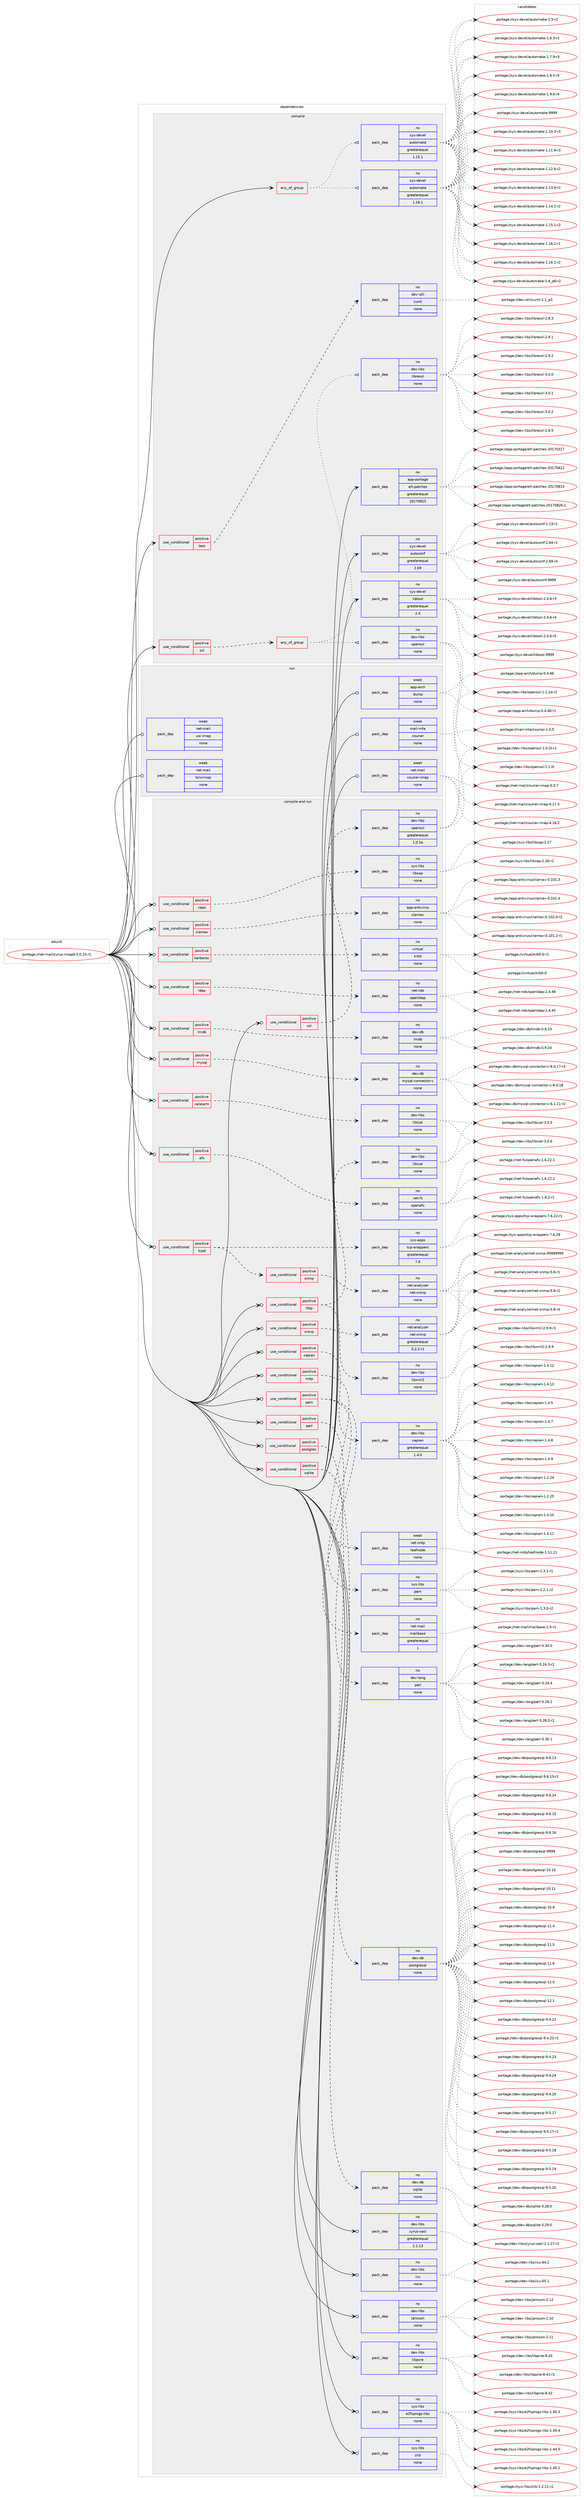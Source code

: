 digraph prolog {

# *************
# Graph options
# *************

newrank=true;
concentrate=true;
compound=true;
graph [rankdir=LR,fontname=Helvetica,fontsize=10,ranksep=1.5];#, ranksep=2.5, nodesep=0.2];
edge  [arrowhead=vee];
node  [fontname=Helvetica,fontsize=10];

# **********
# The ebuild
# **********

subgraph cluster_leftcol {
color=gray;
rank=same;
label=<<i>ebuild</i>>;
id [label="portage://net-mail/cyrus-imapd-3.0.10-r1", color=red, width=4, href="../net-mail/cyrus-imapd-3.0.10-r1.svg"];
}

# ****************
# The dependencies
# ****************

subgraph cluster_midcol {
color=gray;
label=<<i>dependencies</i>>;
subgraph cluster_compile {
fillcolor="#eeeeee";
style=filled;
label=<<i>compile</i>>;
subgraph any5885 {
dependency362312 [label=<<TABLE BORDER="0" CELLBORDER="1" CELLSPACING="0" CELLPADDING="4"><TR><TD CELLPADDING="10">any_of_group</TD></TR></TABLE>>, shape=none, color=red];subgraph pack265602 {
dependency362313 [label=<<TABLE BORDER="0" CELLBORDER="1" CELLSPACING="0" CELLPADDING="4" WIDTH="220"><TR><TD ROWSPAN="6" CELLPADDING="30">pack_dep</TD></TR><TR><TD WIDTH="110">no</TD></TR><TR><TD>sys-devel</TD></TR><TR><TD>automake</TD></TR><TR><TD>greaterequal</TD></TR><TR><TD>1.16.1</TD></TR></TABLE>>, shape=none, color=blue];
}
dependency362312:e -> dependency362313:w [weight=20,style="dotted",arrowhead="oinv"];
subgraph pack265603 {
dependency362314 [label=<<TABLE BORDER="0" CELLBORDER="1" CELLSPACING="0" CELLPADDING="4" WIDTH="220"><TR><TD ROWSPAN="6" CELLPADDING="30">pack_dep</TD></TR><TR><TD WIDTH="110">no</TD></TR><TR><TD>sys-devel</TD></TR><TR><TD>automake</TD></TR><TR><TD>greaterequal</TD></TR><TR><TD>1.15.1</TD></TR></TABLE>>, shape=none, color=blue];
}
dependency362312:e -> dependency362314:w [weight=20,style="dotted",arrowhead="oinv"];
}
id:e -> dependency362312:w [weight=20,style="solid",arrowhead="vee"];
subgraph cond90673 {
dependency362315 [label=<<TABLE BORDER="0" CELLBORDER="1" CELLSPACING="0" CELLPADDING="4"><TR><TD ROWSPAN="3" CELLPADDING="10">use_conditional</TD></TR><TR><TD>positive</TD></TR><TR><TD>ssl</TD></TR></TABLE>>, shape=none, color=red];
subgraph any5886 {
dependency362316 [label=<<TABLE BORDER="0" CELLBORDER="1" CELLSPACING="0" CELLPADDING="4"><TR><TD CELLPADDING="10">any_of_group</TD></TR></TABLE>>, shape=none, color=red];subgraph pack265604 {
dependency362317 [label=<<TABLE BORDER="0" CELLBORDER="1" CELLSPACING="0" CELLPADDING="4" WIDTH="220"><TR><TD ROWSPAN="6" CELLPADDING="30">pack_dep</TD></TR><TR><TD WIDTH="110">no</TD></TR><TR><TD>dev-libs</TD></TR><TR><TD>openssl</TD></TR><TR><TD>none</TD></TR><TR><TD></TD></TR></TABLE>>, shape=none, color=blue];
}
dependency362316:e -> dependency362317:w [weight=20,style="dotted",arrowhead="oinv"];
subgraph pack265605 {
dependency362318 [label=<<TABLE BORDER="0" CELLBORDER="1" CELLSPACING="0" CELLPADDING="4" WIDTH="220"><TR><TD ROWSPAN="6" CELLPADDING="30">pack_dep</TD></TR><TR><TD WIDTH="110">no</TD></TR><TR><TD>dev-libs</TD></TR><TR><TD>libressl</TD></TR><TR><TD>none</TD></TR><TR><TD></TD></TR></TABLE>>, shape=none, color=blue];
}
dependency362316:e -> dependency362318:w [weight=20,style="dotted",arrowhead="oinv"];
}
dependency362315:e -> dependency362316:w [weight=20,style="dashed",arrowhead="vee"];
}
id:e -> dependency362315:w [weight=20,style="solid",arrowhead="vee"];
subgraph cond90674 {
dependency362319 [label=<<TABLE BORDER="0" CELLBORDER="1" CELLSPACING="0" CELLPADDING="4"><TR><TD ROWSPAN="3" CELLPADDING="10">use_conditional</TD></TR><TR><TD>positive</TD></TR><TR><TD>test</TD></TR></TABLE>>, shape=none, color=red];
subgraph pack265606 {
dependency362320 [label=<<TABLE BORDER="0" CELLBORDER="1" CELLSPACING="0" CELLPADDING="4" WIDTH="220"><TR><TD ROWSPAN="6" CELLPADDING="30">pack_dep</TD></TR><TR><TD WIDTH="110">no</TD></TR><TR><TD>dev-util</TD></TR><TR><TD>cunit</TD></TR><TR><TD>none</TD></TR><TR><TD></TD></TR></TABLE>>, shape=none, color=blue];
}
dependency362319:e -> dependency362320:w [weight=20,style="dashed",arrowhead="vee"];
}
id:e -> dependency362319:w [weight=20,style="solid",arrowhead="vee"];
subgraph pack265607 {
dependency362321 [label=<<TABLE BORDER="0" CELLBORDER="1" CELLSPACING="0" CELLPADDING="4" WIDTH="220"><TR><TD ROWSPAN="6" CELLPADDING="30">pack_dep</TD></TR><TR><TD WIDTH="110">no</TD></TR><TR><TD>app-portage</TD></TR><TR><TD>elt-patches</TD></TR><TR><TD>greaterequal</TD></TR><TR><TD>20170815</TD></TR></TABLE>>, shape=none, color=blue];
}
id:e -> dependency362321:w [weight=20,style="solid",arrowhead="vee"];
subgraph pack265608 {
dependency362322 [label=<<TABLE BORDER="0" CELLBORDER="1" CELLSPACING="0" CELLPADDING="4" WIDTH="220"><TR><TD ROWSPAN="6" CELLPADDING="30">pack_dep</TD></TR><TR><TD WIDTH="110">no</TD></TR><TR><TD>sys-devel</TD></TR><TR><TD>autoconf</TD></TR><TR><TD>greaterequal</TD></TR><TR><TD>2.69</TD></TR></TABLE>>, shape=none, color=blue];
}
id:e -> dependency362322:w [weight=20,style="solid",arrowhead="vee"];
subgraph pack265609 {
dependency362323 [label=<<TABLE BORDER="0" CELLBORDER="1" CELLSPACING="0" CELLPADDING="4" WIDTH="220"><TR><TD ROWSPAN="6" CELLPADDING="30">pack_dep</TD></TR><TR><TD WIDTH="110">no</TD></TR><TR><TD>sys-devel</TD></TR><TR><TD>libtool</TD></TR><TR><TD>greaterequal</TD></TR><TR><TD>2.4</TD></TR></TABLE>>, shape=none, color=blue];
}
id:e -> dependency362323:w [weight=20,style="solid",arrowhead="vee"];
}
subgraph cluster_compileandrun {
fillcolor="#eeeeee";
style=filled;
label=<<i>compile and run</i>>;
subgraph cond90675 {
dependency362324 [label=<<TABLE BORDER="0" CELLBORDER="1" CELLSPACING="0" CELLPADDING="4"><TR><TD ROWSPAN="3" CELLPADDING="10">use_conditional</TD></TR><TR><TD>positive</TD></TR><TR><TD>afs</TD></TR></TABLE>>, shape=none, color=red];
subgraph pack265610 {
dependency362325 [label=<<TABLE BORDER="0" CELLBORDER="1" CELLSPACING="0" CELLPADDING="4" WIDTH="220"><TR><TD ROWSPAN="6" CELLPADDING="30">pack_dep</TD></TR><TR><TD WIDTH="110">no</TD></TR><TR><TD>net-fs</TD></TR><TR><TD>openafs</TD></TR><TR><TD>none</TD></TR><TR><TD></TD></TR></TABLE>>, shape=none, color=blue];
}
dependency362324:e -> dependency362325:w [weight=20,style="dashed",arrowhead="vee"];
}
id:e -> dependency362324:w [weight=20,style="solid",arrowhead="odotvee"];
subgraph cond90676 {
dependency362326 [label=<<TABLE BORDER="0" CELLBORDER="1" CELLSPACING="0" CELLPADDING="4"><TR><TD ROWSPAN="3" CELLPADDING="10">use_conditional</TD></TR><TR><TD>positive</TD></TR><TR><TD>calalarm</TD></TR></TABLE>>, shape=none, color=red];
subgraph pack265611 {
dependency362327 [label=<<TABLE BORDER="0" CELLBORDER="1" CELLSPACING="0" CELLPADDING="4" WIDTH="220"><TR><TD ROWSPAN="6" CELLPADDING="30">pack_dep</TD></TR><TR><TD WIDTH="110">no</TD></TR><TR><TD>dev-libs</TD></TR><TR><TD>libical</TD></TR><TR><TD>none</TD></TR><TR><TD></TD></TR></TABLE>>, shape=none, color=blue];
}
dependency362326:e -> dependency362327:w [weight=20,style="dashed",arrowhead="vee"];
}
id:e -> dependency362326:w [weight=20,style="solid",arrowhead="odotvee"];
subgraph cond90677 {
dependency362328 [label=<<TABLE BORDER="0" CELLBORDER="1" CELLSPACING="0" CELLPADDING="4"><TR><TD ROWSPAN="3" CELLPADDING="10">use_conditional</TD></TR><TR><TD>positive</TD></TR><TR><TD>caps</TD></TR></TABLE>>, shape=none, color=red];
subgraph pack265612 {
dependency362329 [label=<<TABLE BORDER="0" CELLBORDER="1" CELLSPACING="0" CELLPADDING="4" WIDTH="220"><TR><TD ROWSPAN="6" CELLPADDING="30">pack_dep</TD></TR><TR><TD WIDTH="110">no</TD></TR><TR><TD>sys-libs</TD></TR><TR><TD>libcap</TD></TR><TR><TD>none</TD></TR><TR><TD></TD></TR></TABLE>>, shape=none, color=blue];
}
dependency362328:e -> dependency362329:w [weight=20,style="dashed",arrowhead="vee"];
}
id:e -> dependency362328:w [weight=20,style="solid",arrowhead="odotvee"];
subgraph cond90678 {
dependency362330 [label=<<TABLE BORDER="0" CELLBORDER="1" CELLSPACING="0" CELLPADDING="4"><TR><TD ROWSPAN="3" CELLPADDING="10">use_conditional</TD></TR><TR><TD>positive</TD></TR><TR><TD>clamav</TD></TR></TABLE>>, shape=none, color=red];
subgraph pack265613 {
dependency362331 [label=<<TABLE BORDER="0" CELLBORDER="1" CELLSPACING="0" CELLPADDING="4" WIDTH="220"><TR><TD ROWSPAN="6" CELLPADDING="30">pack_dep</TD></TR><TR><TD WIDTH="110">no</TD></TR><TR><TD>app-antivirus</TD></TR><TR><TD>clamav</TD></TR><TR><TD>none</TD></TR><TR><TD></TD></TR></TABLE>>, shape=none, color=blue];
}
dependency362330:e -> dependency362331:w [weight=20,style="dashed",arrowhead="vee"];
}
id:e -> dependency362330:w [weight=20,style="solid",arrowhead="odotvee"];
subgraph cond90679 {
dependency362332 [label=<<TABLE BORDER="0" CELLBORDER="1" CELLSPACING="0" CELLPADDING="4"><TR><TD ROWSPAN="3" CELLPADDING="10">use_conditional</TD></TR><TR><TD>positive</TD></TR><TR><TD>http</TD></TR></TABLE>>, shape=none, color=red];
subgraph pack265614 {
dependency362333 [label=<<TABLE BORDER="0" CELLBORDER="1" CELLSPACING="0" CELLPADDING="4" WIDTH="220"><TR><TD ROWSPAN="6" CELLPADDING="30">pack_dep</TD></TR><TR><TD WIDTH="110">no</TD></TR><TR><TD>dev-libs</TD></TR><TR><TD>libxml2</TD></TR><TR><TD>none</TD></TR><TR><TD></TD></TR></TABLE>>, shape=none, color=blue];
}
dependency362332:e -> dependency362333:w [weight=20,style="dashed",arrowhead="vee"];
subgraph pack265615 {
dependency362334 [label=<<TABLE BORDER="0" CELLBORDER="1" CELLSPACING="0" CELLPADDING="4" WIDTH="220"><TR><TD ROWSPAN="6" CELLPADDING="30">pack_dep</TD></TR><TR><TD WIDTH="110">no</TD></TR><TR><TD>dev-libs</TD></TR><TR><TD>libical</TD></TR><TR><TD>none</TD></TR><TR><TD></TD></TR></TABLE>>, shape=none, color=blue];
}
dependency362332:e -> dependency362334:w [weight=20,style="dashed",arrowhead="vee"];
}
id:e -> dependency362332:w [weight=20,style="solid",arrowhead="odotvee"];
subgraph cond90680 {
dependency362335 [label=<<TABLE BORDER="0" CELLBORDER="1" CELLSPACING="0" CELLPADDING="4"><TR><TD ROWSPAN="3" CELLPADDING="10">use_conditional</TD></TR><TR><TD>positive</TD></TR><TR><TD>kerberos</TD></TR></TABLE>>, shape=none, color=red];
subgraph pack265616 {
dependency362336 [label=<<TABLE BORDER="0" CELLBORDER="1" CELLSPACING="0" CELLPADDING="4" WIDTH="220"><TR><TD ROWSPAN="6" CELLPADDING="30">pack_dep</TD></TR><TR><TD WIDTH="110">no</TD></TR><TR><TD>virtual</TD></TR><TR><TD>krb5</TD></TR><TR><TD>none</TD></TR><TR><TD></TD></TR></TABLE>>, shape=none, color=blue];
}
dependency362335:e -> dependency362336:w [weight=20,style="dashed",arrowhead="vee"];
}
id:e -> dependency362335:w [weight=20,style="solid",arrowhead="odotvee"];
subgraph cond90681 {
dependency362337 [label=<<TABLE BORDER="0" CELLBORDER="1" CELLSPACING="0" CELLPADDING="4"><TR><TD ROWSPAN="3" CELLPADDING="10">use_conditional</TD></TR><TR><TD>positive</TD></TR><TR><TD>ldap</TD></TR></TABLE>>, shape=none, color=red];
subgraph pack265617 {
dependency362338 [label=<<TABLE BORDER="0" CELLBORDER="1" CELLSPACING="0" CELLPADDING="4" WIDTH="220"><TR><TD ROWSPAN="6" CELLPADDING="30">pack_dep</TD></TR><TR><TD WIDTH="110">no</TD></TR><TR><TD>net-nds</TD></TR><TR><TD>openldap</TD></TR><TR><TD>none</TD></TR><TR><TD></TD></TR></TABLE>>, shape=none, color=blue];
}
dependency362337:e -> dependency362338:w [weight=20,style="dashed",arrowhead="vee"];
}
id:e -> dependency362337:w [weight=20,style="solid",arrowhead="odotvee"];
subgraph cond90682 {
dependency362339 [label=<<TABLE BORDER="0" CELLBORDER="1" CELLSPACING="0" CELLPADDING="4"><TR><TD ROWSPAN="3" CELLPADDING="10">use_conditional</TD></TR><TR><TD>positive</TD></TR><TR><TD>lmdb</TD></TR></TABLE>>, shape=none, color=red];
subgraph pack265618 {
dependency362340 [label=<<TABLE BORDER="0" CELLBORDER="1" CELLSPACING="0" CELLPADDING="4" WIDTH="220"><TR><TD ROWSPAN="6" CELLPADDING="30">pack_dep</TD></TR><TR><TD WIDTH="110">no</TD></TR><TR><TD>dev-db</TD></TR><TR><TD>lmdb</TD></TR><TR><TD>none</TD></TR><TR><TD></TD></TR></TABLE>>, shape=none, color=blue];
}
dependency362339:e -> dependency362340:w [weight=20,style="dashed",arrowhead="vee"];
}
id:e -> dependency362339:w [weight=20,style="solid",arrowhead="odotvee"];
subgraph cond90683 {
dependency362341 [label=<<TABLE BORDER="0" CELLBORDER="1" CELLSPACING="0" CELLPADDING="4"><TR><TD ROWSPAN="3" CELLPADDING="10">use_conditional</TD></TR><TR><TD>positive</TD></TR><TR><TD>mysql</TD></TR></TABLE>>, shape=none, color=red];
subgraph pack265619 {
dependency362342 [label=<<TABLE BORDER="0" CELLBORDER="1" CELLSPACING="0" CELLPADDING="4" WIDTH="220"><TR><TD ROWSPAN="6" CELLPADDING="30">pack_dep</TD></TR><TR><TD WIDTH="110">no</TD></TR><TR><TD>dev-db</TD></TR><TR><TD>mysql-connector-c</TD></TR><TR><TD>none</TD></TR><TR><TD></TD></TR></TABLE>>, shape=none, color=blue];
}
dependency362341:e -> dependency362342:w [weight=20,style="dashed",arrowhead="vee"];
}
id:e -> dependency362341:w [weight=20,style="solid",arrowhead="odotvee"];
subgraph cond90684 {
dependency362343 [label=<<TABLE BORDER="0" CELLBORDER="1" CELLSPACING="0" CELLPADDING="4"><TR><TD ROWSPAN="3" CELLPADDING="10">use_conditional</TD></TR><TR><TD>positive</TD></TR><TR><TD>nntp</TD></TR></TABLE>>, shape=none, color=red];
subgraph pack265620 {
dependency362344 [label=<<TABLE BORDER="0" CELLBORDER="1" CELLSPACING="0" CELLPADDING="4" WIDTH="220"><TR><TD ROWSPAN="6" CELLPADDING="30">pack_dep</TD></TR><TR><TD WIDTH="110">weak</TD></TR><TR><TD>net-nntp</TD></TR><TR><TD>leafnode</TD></TR><TR><TD>none</TD></TR><TR><TD></TD></TR></TABLE>>, shape=none, color=blue];
}
dependency362343:e -> dependency362344:w [weight=20,style="dashed",arrowhead="vee"];
}
id:e -> dependency362343:w [weight=20,style="solid",arrowhead="odotvee"];
subgraph cond90685 {
dependency362345 [label=<<TABLE BORDER="0" CELLBORDER="1" CELLSPACING="0" CELLPADDING="4"><TR><TD ROWSPAN="3" CELLPADDING="10">use_conditional</TD></TR><TR><TD>positive</TD></TR><TR><TD>pam</TD></TR></TABLE>>, shape=none, color=red];
subgraph pack265621 {
dependency362346 [label=<<TABLE BORDER="0" CELLBORDER="1" CELLSPACING="0" CELLPADDING="4" WIDTH="220"><TR><TD ROWSPAN="6" CELLPADDING="30">pack_dep</TD></TR><TR><TD WIDTH="110">no</TD></TR><TR><TD>sys-libs</TD></TR><TR><TD>pam</TD></TR><TR><TD>none</TD></TR><TR><TD></TD></TR></TABLE>>, shape=none, color=blue];
}
dependency362345:e -> dependency362346:w [weight=20,style="dashed",arrowhead="vee"];
subgraph pack265622 {
dependency362347 [label=<<TABLE BORDER="0" CELLBORDER="1" CELLSPACING="0" CELLPADDING="4" WIDTH="220"><TR><TD ROWSPAN="6" CELLPADDING="30">pack_dep</TD></TR><TR><TD WIDTH="110">no</TD></TR><TR><TD>net-mail</TD></TR><TR><TD>mailbase</TD></TR><TR><TD>greaterequal</TD></TR><TR><TD>1</TD></TR></TABLE>>, shape=none, color=blue];
}
dependency362345:e -> dependency362347:w [weight=20,style="dashed",arrowhead="vee"];
}
id:e -> dependency362345:w [weight=20,style="solid",arrowhead="odotvee"];
subgraph cond90686 {
dependency362348 [label=<<TABLE BORDER="0" CELLBORDER="1" CELLSPACING="0" CELLPADDING="4"><TR><TD ROWSPAN="3" CELLPADDING="10">use_conditional</TD></TR><TR><TD>positive</TD></TR><TR><TD>perl</TD></TR></TABLE>>, shape=none, color=red];
subgraph pack265623 {
dependency362349 [label=<<TABLE BORDER="0" CELLBORDER="1" CELLSPACING="0" CELLPADDING="4" WIDTH="220"><TR><TD ROWSPAN="6" CELLPADDING="30">pack_dep</TD></TR><TR><TD WIDTH="110">no</TD></TR><TR><TD>dev-lang</TD></TR><TR><TD>perl</TD></TR><TR><TD>none</TD></TR><TR><TD></TD></TR></TABLE>>, shape=none, color=blue];
}
dependency362348:e -> dependency362349:w [weight=20,style="dashed",arrowhead="vee"];
}
id:e -> dependency362348:w [weight=20,style="solid",arrowhead="odotvee"];
subgraph cond90687 {
dependency362350 [label=<<TABLE BORDER="0" CELLBORDER="1" CELLSPACING="0" CELLPADDING="4"><TR><TD ROWSPAN="3" CELLPADDING="10">use_conditional</TD></TR><TR><TD>positive</TD></TR><TR><TD>postgres</TD></TR></TABLE>>, shape=none, color=red];
subgraph pack265624 {
dependency362351 [label=<<TABLE BORDER="0" CELLBORDER="1" CELLSPACING="0" CELLPADDING="4" WIDTH="220"><TR><TD ROWSPAN="6" CELLPADDING="30">pack_dep</TD></TR><TR><TD WIDTH="110">no</TD></TR><TR><TD>dev-db</TD></TR><TR><TD>postgresql</TD></TR><TR><TD>none</TD></TR><TR><TD></TD></TR></TABLE>>, shape=none, color=blue];
}
dependency362350:e -> dependency362351:w [weight=20,style="dashed",arrowhead="vee"];
}
id:e -> dependency362350:w [weight=20,style="solid",arrowhead="odotvee"];
subgraph cond90688 {
dependency362352 [label=<<TABLE BORDER="0" CELLBORDER="1" CELLSPACING="0" CELLPADDING="4"><TR><TD ROWSPAN="3" CELLPADDING="10">use_conditional</TD></TR><TR><TD>positive</TD></TR><TR><TD>snmp</TD></TR></TABLE>>, shape=none, color=red];
subgraph pack265625 {
dependency362353 [label=<<TABLE BORDER="0" CELLBORDER="1" CELLSPACING="0" CELLPADDING="4" WIDTH="220"><TR><TD ROWSPAN="6" CELLPADDING="30">pack_dep</TD></TR><TR><TD WIDTH="110">no</TD></TR><TR><TD>net-analyzer</TD></TR><TR><TD>net-snmp</TD></TR><TR><TD>greaterequal</TD></TR><TR><TD>5.2.2-r1</TD></TR></TABLE>>, shape=none, color=blue];
}
dependency362352:e -> dependency362353:w [weight=20,style="dashed",arrowhead="vee"];
}
id:e -> dependency362352:w [weight=20,style="solid",arrowhead="odotvee"];
subgraph cond90689 {
dependency362354 [label=<<TABLE BORDER="0" CELLBORDER="1" CELLSPACING="0" CELLPADDING="4"><TR><TD ROWSPAN="3" CELLPADDING="10">use_conditional</TD></TR><TR><TD>positive</TD></TR><TR><TD>sqlite</TD></TR></TABLE>>, shape=none, color=red];
subgraph pack265626 {
dependency362355 [label=<<TABLE BORDER="0" CELLBORDER="1" CELLSPACING="0" CELLPADDING="4" WIDTH="220"><TR><TD ROWSPAN="6" CELLPADDING="30">pack_dep</TD></TR><TR><TD WIDTH="110">no</TD></TR><TR><TD>dev-db</TD></TR><TR><TD>sqlite</TD></TR><TR><TD>none</TD></TR><TR><TD></TD></TR></TABLE>>, shape=none, color=blue];
}
dependency362354:e -> dependency362355:w [weight=20,style="dashed",arrowhead="vee"];
}
id:e -> dependency362354:w [weight=20,style="solid",arrowhead="odotvee"];
subgraph cond90690 {
dependency362356 [label=<<TABLE BORDER="0" CELLBORDER="1" CELLSPACING="0" CELLPADDING="4"><TR><TD ROWSPAN="3" CELLPADDING="10">use_conditional</TD></TR><TR><TD>positive</TD></TR><TR><TD>ssl</TD></TR></TABLE>>, shape=none, color=red];
subgraph pack265627 {
dependency362357 [label=<<TABLE BORDER="0" CELLBORDER="1" CELLSPACING="0" CELLPADDING="4" WIDTH="220"><TR><TD ROWSPAN="6" CELLPADDING="30">pack_dep</TD></TR><TR><TD WIDTH="110">no</TD></TR><TR><TD>dev-libs</TD></TR><TR><TD>openssl</TD></TR><TR><TD>greaterequal</TD></TR><TR><TD>1.0.1e</TD></TR></TABLE>>, shape=none, color=blue];
}
dependency362356:e -> dependency362357:w [weight=20,style="dashed",arrowhead="vee"];
}
id:e -> dependency362356:w [weight=20,style="solid",arrowhead="odotvee"];
subgraph cond90691 {
dependency362358 [label=<<TABLE BORDER="0" CELLBORDER="1" CELLSPACING="0" CELLPADDING="4"><TR><TD ROWSPAN="3" CELLPADDING="10">use_conditional</TD></TR><TR><TD>positive</TD></TR><TR><TD>tcpd</TD></TR></TABLE>>, shape=none, color=red];
subgraph pack265628 {
dependency362359 [label=<<TABLE BORDER="0" CELLBORDER="1" CELLSPACING="0" CELLPADDING="4" WIDTH="220"><TR><TD ROWSPAN="6" CELLPADDING="30">pack_dep</TD></TR><TR><TD WIDTH="110">no</TD></TR><TR><TD>sys-apps</TD></TR><TR><TD>tcp-wrappers</TD></TR><TR><TD>greaterequal</TD></TR><TR><TD>7.6</TD></TR></TABLE>>, shape=none, color=blue];
}
dependency362358:e -> dependency362359:w [weight=20,style="dashed",arrowhead="vee"];
subgraph cond90692 {
dependency362360 [label=<<TABLE BORDER="0" CELLBORDER="1" CELLSPACING="0" CELLPADDING="4"><TR><TD ROWSPAN="3" CELLPADDING="10">use_conditional</TD></TR><TR><TD>positive</TD></TR><TR><TD>snmp</TD></TR></TABLE>>, shape=none, color=red];
subgraph pack265629 {
dependency362361 [label=<<TABLE BORDER="0" CELLBORDER="1" CELLSPACING="0" CELLPADDING="4" WIDTH="220"><TR><TD ROWSPAN="6" CELLPADDING="30">pack_dep</TD></TR><TR><TD WIDTH="110">no</TD></TR><TR><TD>net-analyzer</TD></TR><TR><TD>net-snmp</TD></TR><TR><TD>none</TD></TR><TR><TD></TD></TR></TABLE>>, shape=none, color=blue];
}
dependency362360:e -> dependency362361:w [weight=20,style="dashed",arrowhead="vee"];
}
dependency362358:e -> dependency362360:w [weight=20,style="dashed",arrowhead="vee"];
}
id:e -> dependency362358:w [weight=20,style="solid",arrowhead="odotvee"];
subgraph cond90693 {
dependency362362 [label=<<TABLE BORDER="0" CELLBORDER="1" CELLSPACING="0" CELLPADDING="4"><TR><TD ROWSPAN="3" CELLPADDING="10">use_conditional</TD></TR><TR><TD>positive</TD></TR><TR><TD>xapian</TD></TR></TABLE>>, shape=none, color=red];
subgraph pack265630 {
dependency362363 [label=<<TABLE BORDER="0" CELLBORDER="1" CELLSPACING="0" CELLPADDING="4" WIDTH="220"><TR><TD ROWSPAN="6" CELLPADDING="30">pack_dep</TD></TR><TR><TD WIDTH="110">no</TD></TR><TR><TD>dev-libs</TD></TR><TR><TD>xapian</TD></TR><TR><TD>greaterequal</TD></TR><TR><TD>1.4.0</TD></TR></TABLE>>, shape=none, color=blue];
}
dependency362362:e -> dependency362363:w [weight=20,style="dashed",arrowhead="vee"];
}
id:e -> dependency362362:w [weight=20,style="solid",arrowhead="odotvee"];
subgraph pack265631 {
dependency362364 [label=<<TABLE BORDER="0" CELLBORDER="1" CELLSPACING="0" CELLPADDING="4" WIDTH="220"><TR><TD ROWSPAN="6" CELLPADDING="30">pack_dep</TD></TR><TR><TD WIDTH="110">no</TD></TR><TR><TD>dev-libs</TD></TR><TR><TD>cyrus-sasl</TD></TR><TR><TD>greaterequal</TD></TR><TR><TD>2.1.13</TD></TR></TABLE>>, shape=none, color=blue];
}
id:e -> dependency362364:w [weight=20,style="solid",arrowhead="odotvee"];
subgraph pack265632 {
dependency362365 [label=<<TABLE BORDER="0" CELLBORDER="1" CELLSPACING="0" CELLPADDING="4" WIDTH="220"><TR><TD ROWSPAN="6" CELLPADDING="30">pack_dep</TD></TR><TR><TD WIDTH="110">no</TD></TR><TR><TD>dev-libs</TD></TR><TR><TD>icu</TD></TR><TR><TD>none</TD></TR><TR><TD></TD></TR></TABLE>>, shape=none, color=blue];
}
id:e -> dependency362365:w [weight=20,style="solid",arrowhead="odotvee"];
subgraph pack265633 {
dependency362366 [label=<<TABLE BORDER="0" CELLBORDER="1" CELLSPACING="0" CELLPADDING="4" WIDTH="220"><TR><TD ROWSPAN="6" CELLPADDING="30">pack_dep</TD></TR><TR><TD WIDTH="110">no</TD></TR><TR><TD>dev-libs</TD></TR><TR><TD>jansson</TD></TR><TR><TD>none</TD></TR><TR><TD></TD></TR></TABLE>>, shape=none, color=blue];
}
id:e -> dependency362366:w [weight=20,style="solid",arrowhead="odotvee"];
subgraph pack265634 {
dependency362367 [label=<<TABLE BORDER="0" CELLBORDER="1" CELLSPACING="0" CELLPADDING="4" WIDTH="220"><TR><TD ROWSPAN="6" CELLPADDING="30">pack_dep</TD></TR><TR><TD WIDTH="110">no</TD></TR><TR><TD>dev-libs</TD></TR><TR><TD>libpcre</TD></TR><TR><TD>none</TD></TR><TR><TD></TD></TR></TABLE>>, shape=none, color=blue];
}
id:e -> dependency362367:w [weight=20,style="solid",arrowhead="odotvee"];
subgraph pack265635 {
dependency362368 [label=<<TABLE BORDER="0" CELLBORDER="1" CELLSPACING="0" CELLPADDING="4" WIDTH="220"><TR><TD ROWSPAN="6" CELLPADDING="30">pack_dep</TD></TR><TR><TD WIDTH="110">no</TD></TR><TR><TD>sys-libs</TD></TR><TR><TD>e2fsprogs-libs</TD></TR><TR><TD>none</TD></TR><TR><TD></TD></TR></TABLE>>, shape=none, color=blue];
}
id:e -> dependency362368:w [weight=20,style="solid",arrowhead="odotvee"];
subgraph pack265636 {
dependency362369 [label=<<TABLE BORDER="0" CELLBORDER="1" CELLSPACING="0" CELLPADDING="4" WIDTH="220"><TR><TD ROWSPAN="6" CELLPADDING="30">pack_dep</TD></TR><TR><TD WIDTH="110">no</TD></TR><TR><TD>sys-libs</TD></TR><TR><TD>zlib</TD></TR><TR><TD>none</TD></TR><TR><TD></TD></TR></TABLE>>, shape=none, color=blue];
}
id:e -> dependency362369:w [weight=20,style="solid",arrowhead="odotvee"];
}
subgraph cluster_run {
fillcolor="#eeeeee";
style=filled;
label=<<i>run</i>>;
subgraph pack265637 {
dependency362370 [label=<<TABLE BORDER="0" CELLBORDER="1" CELLSPACING="0" CELLPADDING="4" WIDTH="220"><TR><TD ROWSPAN="6" CELLPADDING="30">pack_dep</TD></TR><TR><TD WIDTH="110">weak</TD></TR><TR><TD>app-arch</TD></TR><TR><TD>dump</TD></TR><TR><TD>none</TD></TR><TR><TD></TD></TR></TABLE>>, shape=none, color=blue];
}
id:e -> dependency362370:w [weight=20,style="solid",arrowhead="odot"];
subgraph pack265638 {
dependency362371 [label=<<TABLE BORDER="0" CELLBORDER="1" CELLSPACING="0" CELLPADDING="4" WIDTH="220"><TR><TD ROWSPAN="6" CELLPADDING="30">pack_dep</TD></TR><TR><TD WIDTH="110">weak</TD></TR><TR><TD>mail-mta</TD></TR><TR><TD>courier</TD></TR><TR><TD>none</TD></TR><TR><TD></TD></TR></TABLE>>, shape=none, color=blue];
}
id:e -> dependency362371:w [weight=20,style="solid",arrowhead="odot"];
subgraph pack265639 {
dependency362372 [label=<<TABLE BORDER="0" CELLBORDER="1" CELLSPACING="0" CELLPADDING="4" WIDTH="220"><TR><TD ROWSPAN="6" CELLPADDING="30">pack_dep</TD></TR><TR><TD WIDTH="110">weak</TD></TR><TR><TD>net-mail</TD></TR><TR><TD>bincimap</TD></TR><TR><TD>none</TD></TR><TR><TD></TD></TR></TABLE>>, shape=none, color=blue];
}
id:e -> dependency362372:w [weight=20,style="solid",arrowhead="odot"];
subgraph pack265640 {
dependency362373 [label=<<TABLE BORDER="0" CELLBORDER="1" CELLSPACING="0" CELLPADDING="4" WIDTH="220"><TR><TD ROWSPAN="6" CELLPADDING="30">pack_dep</TD></TR><TR><TD WIDTH="110">weak</TD></TR><TR><TD>net-mail</TD></TR><TR><TD>courier-imap</TD></TR><TR><TD>none</TD></TR><TR><TD></TD></TR></TABLE>>, shape=none, color=blue];
}
id:e -> dependency362373:w [weight=20,style="solid",arrowhead="odot"];
subgraph pack265641 {
dependency362374 [label=<<TABLE BORDER="0" CELLBORDER="1" CELLSPACING="0" CELLPADDING="4" WIDTH="220"><TR><TD ROWSPAN="6" CELLPADDING="30">pack_dep</TD></TR><TR><TD WIDTH="110">weak</TD></TR><TR><TD>net-mail</TD></TR><TR><TD>uw-imap</TD></TR><TR><TD>none</TD></TR><TR><TD></TD></TR></TABLE>>, shape=none, color=blue];
}
id:e -> dependency362374:w [weight=20,style="solid",arrowhead="odot"];
}
}

# **************
# The candidates
# **************

subgraph cluster_choices {
rank=same;
color=gray;
label=<<i>candidates</i>>;

subgraph choice265602 {
color=black;
nodesep=1;
choiceportage11512111545100101118101108479711711611110997107101454946494846514511451 [label="portage://sys-devel/automake-1.10.3-r3", color=red, width=4,href="../sys-devel/automake-1.10.3-r3.svg"];
choiceportage11512111545100101118101108479711711611110997107101454946494946544511451 [label="portage://sys-devel/automake-1.11.6-r3", color=red, width=4,href="../sys-devel/automake-1.11.6-r3.svg"];
choiceportage11512111545100101118101108479711711611110997107101454946495046544511450 [label="portage://sys-devel/automake-1.12.6-r2", color=red, width=4,href="../sys-devel/automake-1.12.6-r2.svg"];
choiceportage11512111545100101118101108479711711611110997107101454946495146524511450 [label="portage://sys-devel/automake-1.13.4-r2", color=red, width=4,href="../sys-devel/automake-1.13.4-r2.svg"];
choiceportage11512111545100101118101108479711711611110997107101454946495246494511450 [label="portage://sys-devel/automake-1.14.1-r2", color=red, width=4,href="../sys-devel/automake-1.14.1-r2.svg"];
choiceportage11512111545100101118101108479711711611110997107101454946495346494511450 [label="portage://sys-devel/automake-1.15.1-r2", color=red, width=4,href="../sys-devel/automake-1.15.1-r2.svg"];
choiceportage11512111545100101118101108479711711611110997107101454946495446494511449 [label="portage://sys-devel/automake-1.16.1-r1", color=red, width=4,href="../sys-devel/automake-1.16.1-r1.svg"];
choiceportage11512111545100101118101108479711711611110997107101454946495446494511450 [label="portage://sys-devel/automake-1.16.1-r2", color=red, width=4,href="../sys-devel/automake-1.16.1-r2.svg"];
choiceportage115121115451001011181011084797117116111109971071014549465295112544511450 [label="portage://sys-devel/automake-1.4_p6-r2", color=red, width=4,href="../sys-devel/automake-1.4_p6-r2.svg"];
choiceportage11512111545100101118101108479711711611110997107101454946534511450 [label="portage://sys-devel/automake-1.5-r2", color=red, width=4,href="../sys-devel/automake-1.5-r2.svg"];
choiceportage115121115451001011181011084797117116111109971071014549465446514511450 [label="portage://sys-devel/automake-1.6.3-r2", color=red, width=4,href="../sys-devel/automake-1.6.3-r2.svg"];
choiceportage115121115451001011181011084797117116111109971071014549465546574511451 [label="portage://sys-devel/automake-1.7.9-r3", color=red, width=4,href="../sys-devel/automake-1.7.9-r3.svg"];
choiceportage115121115451001011181011084797117116111109971071014549465646534511453 [label="portage://sys-devel/automake-1.8.5-r5", color=red, width=4,href="../sys-devel/automake-1.8.5-r5.svg"];
choiceportage115121115451001011181011084797117116111109971071014549465746544511453 [label="portage://sys-devel/automake-1.9.6-r5", color=red, width=4,href="../sys-devel/automake-1.9.6-r5.svg"];
choiceportage115121115451001011181011084797117116111109971071014557575757 [label="portage://sys-devel/automake-9999", color=red, width=4,href="../sys-devel/automake-9999.svg"];
dependency362313:e -> choiceportage11512111545100101118101108479711711611110997107101454946494846514511451:w [style=dotted,weight="100"];
dependency362313:e -> choiceportage11512111545100101118101108479711711611110997107101454946494946544511451:w [style=dotted,weight="100"];
dependency362313:e -> choiceportage11512111545100101118101108479711711611110997107101454946495046544511450:w [style=dotted,weight="100"];
dependency362313:e -> choiceportage11512111545100101118101108479711711611110997107101454946495146524511450:w [style=dotted,weight="100"];
dependency362313:e -> choiceportage11512111545100101118101108479711711611110997107101454946495246494511450:w [style=dotted,weight="100"];
dependency362313:e -> choiceportage11512111545100101118101108479711711611110997107101454946495346494511450:w [style=dotted,weight="100"];
dependency362313:e -> choiceportage11512111545100101118101108479711711611110997107101454946495446494511449:w [style=dotted,weight="100"];
dependency362313:e -> choiceportage11512111545100101118101108479711711611110997107101454946495446494511450:w [style=dotted,weight="100"];
dependency362313:e -> choiceportage115121115451001011181011084797117116111109971071014549465295112544511450:w [style=dotted,weight="100"];
dependency362313:e -> choiceportage11512111545100101118101108479711711611110997107101454946534511450:w [style=dotted,weight="100"];
dependency362313:e -> choiceportage115121115451001011181011084797117116111109971071014549465446514511450:w [style=dotted,weight="100"];
dependency362313:e -> choiceportage115121115451001011181011084797117116111109971071014549465546574511451:w [style=dotted,weight="100"];
dependency362313:e -> choiceportage115121115451001011181011084797117116111109971071014549465646534511453:w [style=dotted,weight="100"];
dependency362313:e -> choiceportage115121115451001011181011084797117116111109971071014549465746544511453:w [style=dotted,weight="100"];
dependency362313:e -> choiceportage115121115451001011181011084797117116111109971071014557575757:w [style=dotted,weight="100"];
}
subgraph choice265603 {
color=black;
nodesep=1;
choiceportage11512111545100101118101108479711711611110997107101454946494846514511451 [label="portage://sys-devel/automake-1.10.3-r3", color=red, width=4,href="../sys-devel/automake-1.10.3-r3.svg"];
choiceportage11512111545100101118101108479711711611110997107101454946494946544511451 [label="portage://sys-devel/automake-1.11.6-r3", color=red, width=4,href="../sys-devel/automake-1.11.6-r3.svg"];
choiceportage11512111545100101118101108479711711611110997107101454946495046544511450 [label="portage://sys-devel/automake-1.12.6-r2", color=red, width=4,href="../sys-devel/automake-1.12.6-r2.svg"];
choiceportage11512111545100101118101108479711711611110997107101454946495146524511450 [label="portage://sys-devel/automake-1.13.4-r2", color=red, width=4,href="../sys-devel/automake-1.13.4-r2.svg"];
choiceportage11512111545100101118101108479711711611110997107101454946495246494511450 [label="portage://sys-devel/automake-1.14.1-r2", color=red, width=4,href="../sys-devel/automake-1.14.1-r2.svg"];
choiceportage11512111545100101118101108479711711611110997107101454946495346494511450 [label="portage://sys-devel/automake-1.15.1-r2", color=red, width=4,href="../sys-devel/automake-1.15.1-r2.svg"];
choiceportage11512111545100101118101108479711711611110997107101454946495446494511449 [label="portage://sys-devel/automake-1.16.1-r1", color=red, width=4,href="../sys-devel/automake-1.16.1-r1.svg"];
choiceportage11512111545100101118101108479711711611110997107101454946495446494511450 [label="portage://sys-devel/automake-1.16.1-r2", color=red, width=4,href="../sys-devel/automake-1.16.1-r2.svg"];
choiceportage115121115451001011181011084797117116111109971071014549465295112544511450 [label="portage://sys-devel/automake-1.4_p6-r2", color=red, width=4,href="../sys-devel/automake-1.4_p6-r2.svg"];
choiceportage11512111545100101118101108479711711611110997107101454946534511450 [label="portage://sys-devel/automake-1.5-r2", color=red, width=4,href="../sys-devel/automake-1.5-r2.svg"];
choiceportage115121115451001011181011084797117116111109971071014549465446514511450 [label="portage://sys-devel/automake-1.6.3-r2", color=red, width=4,href="../sys-devel/automake-1.6.3-r2.svg"];
choiceportage115121115451001011181011084797117116111109971071014549465546574511451 [label="portage://sys-devel/automake-1.7.9-r3", color=red, width=4,href="../sys-devel/automake-1.7.9-r3.svg"];
choiceportage115121115451001011181011084797117116111109971071014549465646534511453 [label="portage://sys-devel/automake-1.8.5-r5", color=red, width=4,href="../sys-devel/automake-1.8.5-r5.svg"];
choiceportage115121115451001011181011084797117116111109971071014549465746544511453 [label="portage://sys-devel/automake-1.9.6-r5", color=red, width=4,href="../sys-devel/automake-1.9.6-r5.svg"];
choiceportage115121115451001011181011084797117116111109971071014557575757 [label="portage://sys-devel/automake-9999", color=red, width=4,href="../sys-devel/automake-9999.svg"];
dependency362314:e -> choiceportage11512111545100101118101108479711711611110997107101454946494846514511451:w [style=dotted,weight="100"];
dependency362314:e -> choiceportage11512111545100101118101108479711711611110997107101454946494946544511451:w [style=dotted,weight="100"];
dependency362314:e -> choiceportage11512111545100101118101108479711711611110997107101454946495046544511450:w [style=dotted,weight="100"];
dependency362314:e -> choiceportage11512111545100101118101108479711711611110997107101454946495146524511450:w [style=dotted,weight="100"];
dependency362314:e -> choiceportage11512111545100101118101108479711711611110997107101454946495246494511450:w [style=dotted,weight="100"];
dependency362314:e -> choiceportage11512111545100101118101108479711711611110997107101454946495346494511450:w [style=dotted,weight="100"];
dependency362314:e -> choiceportage11512111545100101118101108479711711611110997107101454946495446494511449:w [style=dotted,weight="100"];
dependency362314:e -> choiceportage11512111545100101118101108479711711611110997107101454946495446494511450:w [style=dotted,weight="100"];
dependency362314:e -> choiceportage115121115451001011181011084797117116111109971071014549465295112544511450:w [style=dotted,weight="100"];
dependency362314:e -> choiceportage11512111545100101118101108479711711611110997107101454946534511450:w [style=dotted,weight="100"];
dependency362314:e -> choiceportage115121115451001011181011084797117116111109971071014549465446514511450:w [style=dotted,weight="100"];
dependency362314:e -> choiceportage115121115451001011181011084797117116111109971071014549465546574511451:w [style=dotted,weight="100"];
dependency362314:e -> choiceportage115121115451001011181011084797117116111109971071014549465646534511453:w [style=dotted,weight="100"];
dependency362314:e -> choiceportage115121115451001011181011084797117116111109971071014549465746544511453:w [style=dotted,weight="100"];
dependency362314:e -> choiceportage115121115451001011181011084797117116111109971071014557575757:w [style=dotted,weight="100"];
}
subgraph choice265604 {
color=black;
nodesep=1;
choiceportage1001011184510810598115471111121011101151151084549464846501164511449 [label="portage://dev-libs/openssl-1.0.2t-r1", color=red, width=4,href="../dev-libs/openssl-1.0.2t-r1.svg"];
choiceportage100101118451081059811547111112101110115115108454946494648108 [label="portage://dev-libs/openssl-1.1.0l", color=red, width=4,href="../dev-libs/openssl-1.1.0l.svg"];
choiceportage1001011184510810598115471111121011101151151084549464946491004511450 [label="portage://dev-libs/openssl-1.1.1d-r2", color=red, width=4,href="../dev-libs/openssl-1.1.1d-r2.svg"];
dependency362317:e -> choiceportage1001011184510810598115471111121011101151151084549464846501164511449:w [style=dotted,weight="100"];
dependency362317:e -> choiceportage100101118451081059811547111112101110115115108454946494648108:w [style=dotted,weight="100"];
dependency362317:e -> choiceportage1001011184510810598115471111121011101151151084549464946491004511450:w [style=dotted,weight="100"];
}
subgraph choice265605 {
color=black;
nodesep=1;
choiceportage10010111845108105981154710810598114101115115108455046544653 [label="portage://dev-libs/libressl-2.6.5", color=red, width=4,href="../dev-libs/libressl-2.6.5.svg"];
choiceportage10010111845108105981154710810598114101115115108455046564651 [label="portage://dev-libs/libressl-2.8.3", color=red, width=4,href="../dev-libs/libressl-2.8.3.svg"];
choiceportage10010111845108105981154710810598114101115115108455046574649 [label="portage://dev-libs/libressl-2.9.1", color=red, width=4,href="../dev-libs/libressl-2.9.1.svg"];
choiceportage10010111845108105981154710810598114101115115108455046574650 [label="portage://dev-libs/libressl-2.9.2", color=red, width=4,href="../dev-libs/libressl-2.9.2.svg"];
choiceportage10010111845108105981154710810598114101115115108455146484648 [label="portage://dev-libs/libressl-3.0.0", color=red, width=4,href="../dev-libs/libressl-3.0.0.svg"];
choiceportage10010111845108105981154710810598114101115115108455146484649 [label="portage://dev-libs/libressl-3.0.1", color=red, width=4,href="../dev-libs/libressl-3.0.1.svg"];
choiceportage10010111845108105981154710810598114101115115108455146484650 [label="portage://dev-libs/libressl-3.0.2", color=red, width=4,href="../dev-libs/libressl-3.0.2.svg"];
dependency362318:e -> choiceportage10010111845108105981154710810598114101115115108455046544653:w [style=dotted,weight="100"];
dependency362318:e -> choiceportage10010111845108105981154710810598114101115115108455046564651:w [style=dotted,weight="100"];
dependency362318:e -> choiceportage10010111845108105981154710810598114101115115108455046574649:w [style=dotted,weight="100"];
dependency362318:e -> choiceportage10010111845108105981154710810598114101115115108455046574650:w [style=dotted,weight="100"];
dependency362318:e -> choiceportage10010111845108105981154710810598114101115115108455146484648:w [style=dotted,weight="100"];
dependency362318:e -> choiceportage10010111845108105981154710810598114101115115108455146484649:w [style=dotted,weight="100"];
dependency362318:e -> choiceportage10010111845108105981154710810598114101115115108455146484650:w [style=dotted,weight="100"];
}
subgraph choice265606 {
color=black;
nodesep=1;
choiceportage100101118451171161051084799117110105116455046499511251 [label="portage://dev-util/cunit-2.1_p3", color=red, width=4,href="../dev-util/cunit-2.1_p3.svg"];
dependency362320:e -> choiceportage100101118451171161051084799117110105116455046499511251:w [style=dotted,weight="100"];
}
subgraph choice265607 {
color=black;
nodesep=1;
choiceportage97112112451121111141169710310147101108116451129711699104101115455048495548514955 [label="portage://app-portage/elt-patches-20170317", color=red, width=4,href="../app-portage/elt-patches-20170317.svg"];
choiceportage97112112451121111141169710310147101108116451129711699104101115455048495548525050 [label="portage://app-portage/elt-patches-20170422", color=red, width=4,href="../app-portage/elt-patches-20170422.svg"];
choiceportage97112112451121111141169710310147101108116451129711699104101115455048495548564953 [label="portage://app-portage/elt-patches-20170815", color=red, width=4,href="../app-portage/elt-patches-20170815.svg"];
choiceportage971121124511211111411697103101471011081164511297116991041011154550484955485650544649 [label="portage://app-portage/elt-patches-20170826.1", color=red, width=4,href="../app-portage/elt-patches-20170826.1.svg"];
dependency362321:e -> choiceportage97112112451121111141169710310147101108116451129711699104101115455048495548514955:w [style=dotted,weight="100"];
dependency362321:e -> choiceportage97112112451121111141169710310147101108116451129711699104101115455048495548525050:w [style=dotted,weight="100"];
dependency362321:e -> choiceportage97112112451121111141169710310147101108116451129711699104101115455048495548564953:w [style=dotted,weight="100"];
dependency362321:e -> choiceportage971121124511211111411697103101471011081164511297116991041011154550484955485650544649:w [style=dotted,weight="100"];
}
subgraph choice265608 {
color=black;
nodesep=1;
choiceportage1151211154510010111810110847971171161119911111010245504649514511449 [label="portage://sys-devel/autoconf-2.13-r1", color=red, width=4,href="../sys-devel/autoconf-2.13-r1.svg"];
choiceportage1151211154510010111810110847971171161119911111010245504654524511449 [label="portage://sys-devel/autoconf-2.64-r1", color=red, width=4,href="../sys-devel/autoconf-2.64-r1.svg"];
choiceportage1151211154510010111810110847971171161119911111010245504654574511452 [label="portage://sys-devel/autoconf-2.69-r4", color=red, width=4,href="../sys-devel/autoconf-2.69-r4.svg"];
choiceportage115121115451001011181011084797117116111991111101024557575757 [label="portage://sys-devel/autoconf-9999", color=red, width=4,href="../sys-devel/autoconf-9999.svg"];
dependency362322:e -> choiceportage1151211154510010111810110847971171161119911111010245504649514511449:w [style=dotted,weight="100"];
dependency362322:e -> choiceportage1151211154510010111810110847971171161119911111010245504654524511449:w [style=dotted,weight="100"];
dependency362322:e -> choiceportage1151211154510010111810110847971171161119911111010245504654574511452:w [style=dotted,weight="100"];
dependency362322:e -> choiceportage115121115451001011181011084797117116111991111101024557575757:w [style=dotted,weight="100"];
}
subgraph choice265609 {
color=black;
nodesep=1;
choiceportage1151211154510010111810110847108105981161111111084550465246544511451 [label="portage://sys-devel/libtool-2.4.6-r3", color=red, width=4,href="../sys-devel/libtool-2.4.6-r3.svg"];
choiceportage1151211154510010111810110847108105981161111111084550465246544511452 [label="portage://sys-devel/libtool-2.4.6-r4", color=red, width=4,href="../sys-devel/libtool-2.4.6-r4.svg"];
choiceportage1151211154510010111810110847108105981161111111084550465246544511453 [label="portage://sys-devel/libtool-2.4.6-r5", color=red, width=4,href="../sys-devel/libtool-2.4.6-r5.svg"];
choiceportage1151211154510010111810110847108105981161111111084557575757 [label="portage://sys-devel/libtool-9999", color=red, width=4,href="../sys-devel/libtool-9999.svg"];
dependency362323:e -> choiceportage1151211154510010111810110847108105981161111111084550465246544511451:w [style=dotted,weight="100"];
dependency362323:e -> choiceportage1151211154510010111810110847108105981161111111084550465246544511452:w [style=dotted,weight="100"];
dependency362323:e -> choiceportage1151211154510010111810110847108105981161111111084550465246544511453:w [style=dotted,weight="100"];
dependency362323:e -> choiceportage1151211154510010111810110847108105981161111111084557575757:w [style=dotted,weight="100"];
}
subgraph choice265610 {
color=black;
nodesep=1;
choiceportage110101116451021154711111210111097102115454946544650504649 [label="portage://net-fs/openafs-1.6.22.1", color=red, width=4,href="../net-fs/openafs-1.6.22.1.svg"];
choiceportage110101116451021154711111210111097102115454946544650504650 [label="portage://net-fs/openafs-1.6.22.2", color=red, width=4,href="../net-fs/openafs-1.6.22.2.svg"];
choiceportage1101011164510211547111112101110971021154549465646504511449 [label="portage://net-fs/openafs-1.8.2-r1", color=red, width=4,href="../net-fs/openafs-1.8.2-r1.svg"];
dependency362325:e -> choiceportage110101116451021154711111210111097102115454946544650504649:w [style=dotted,weight="100"];
dependency362325:e -> choiceportage110101116451021154711111210111097102115454946544650504650:w [style=dotted,weight="100"];
dependency362325:e -> choiceportage1101011164510211547111112101110971021154549465646504511449:w [style=dotted,weight="100"];
}
subgraph choice265611 {
color=black;
nodesep=1;
choiceportage100101118451081059811547108105981059997108455146484653 [label="portage://dev-libs/libical-3.0.5", color=red, width=4,href="../dev-libs/libical-3.0.5.svg"];
choiceportage100101118451081059811547108105981059997108455146484654 [label="portage://dev-libs/libical-3.0.6", color=red, width=4,href="../dev-libs/libical-3.0.6.svg"];
dependency362327:e -> choiceportage100101118451081059811547108105981059997108455146484653:w [style=dotted,weight="100"];
dependency362327:e -> choiceportage100101118451081059811547108105981059997108455146484654:w [style=dotted,weight="100"];
}
subgraph choice265612 {
color=black;
nodesep=1;
choiceportage11512111545108105981154710810598999711245504650544511450 [label="portage://sys-libs/libcap-2.26-r2", color=red, width=4,href="../sys-libs/libcap-2.26-r2.svg"];
choiceportage1151211154510810598115471081059899971124550465055 [label="portage://sys-libs/libcap-2.27", color=red, width=4,href="../sys-libs/libcap-2.27.svg"];
dependency362329:e -> choiceportage11512111545108105981154710810598999711245504650544511450:w [style=dotted,weight="100"];
dependency362329:e -> choiceportage1151211154510810598115471081059899971124550465055:w [style=dotted,weight="100"];
}
subgraph choice265613 {
color=black;
nodesep=1;
choiceportage9711211245971101161051181051141171154799108971099711845484649484946504511449 [label="portage://app-antivirus/clamav-0.101.2-r1", color=red, width=4,href="../app-antivirus/clamav-0.101.2-r1.svg"];
choiceportage971121124597110116105118105114117115479910897109971184548464948494651 [label="portage://app-antivirus/clamav-0.101.3", color=red, width=4,href="../app-antivirus/clamav-0.101.3.svg"];
choiceportage971121124597110116105118105114117115479910897109971184548464948494652 [label="portage://app-antivirus/clamav-0.101.4", color=red, width=4,href="../app-antivirus/clamav-0.101.4.svg"];
choiceportage9711211245971101161051181051141171154799108971099711845484649485046484511450 [label="portage://app-antivirus/clamav-0.102.0-r2", color=red, width=4,href="../app-antivirus/clamav-0.102.0-r2.svg"];
dependency362331:e -> choiceportage9711211245971101161051181051141171154799108971099711845484649484946504511449:w [style=dotted,weight="100"];
dependency362331:e -> choiceportage971121124597110116105118105114117115479910897109971184548464948494651:w [style=dotted,weight="100"];
dependency362331:e -> choiceportage971121124597110116105118105114117115479910897109971184548464948494652:w [style=dotted,weight="100"];
dependency362331:e -> choiceportage9711211245971101161051181051141171154799108971099711845484649485046484511450:w [style=dotted,weight="100"];
}
subgraph choice265614 {
color=black;
nodesep=1;
choiceportage1001011184510810598115471081059812010910850455046574657 [label="portage://dev-libs/libxml2-2.9.9", color=red, width=4,href="../dev-libs/libxml2-2.9.9.svg"];
choiceportage10010111845108105981154710810598120109108504550465746574511449 [label="portage://dev-libs/libxml2-2.9.9-r1", color=red, width=4,href="../dev-libs/libxml2-2.9.9-r1.svg"];
dependency362333:e -> choiceportage1001011184510810598115471081059812010910850455046574657:w [style=dotted,weight="100"];
dependency362333:e -> choiceportage10010111845108105981154710810598120109108504550465746574511449:w [style=dotted,weight="100"];
}
subgraph choice265615 {
color=black;
nodesep=1;
choiceportage100101118451081059811547108105981059997108455146484653 [label="portage://dev-libs/libical-3.0.5", color=red, width=4,href="../dev-libs/libical-3.0.5.svg"];
choiceportage100101118451081059811547108105981059997108455146484654 [label="portage://dev-libs/libical-3.0.6", color=red, width=4,href="../dev-libs/libical-3.0.6.svg"];
dependency362334:e -> choiceportage100101118451081059811547108105981059997108455146484653:w [style=dotted,weight="100"];
dependency362334:e -> choiceportage100101118451081059811547108105981059997108455146484654:w [style=dotted,weight="100"];
}
subgraph choice265616 {
color=black;
nodesep=1;
choiceportage118105114116117971084710711498534548 [label="portage://virtual/krb5-0", color=red, width=4,href="../virtual/krb5-0.svg"];
choiceportage1181051141161179710847107114985345484511449 [label="portage://virtual/krb5-0-r1", color=red, width=4,href="../virtual/krb5-0-r1.svg"];
dependency362336:e -> choiceportage118105114116117971084710711498534548:w [style=dotted,weight="100"];
dependency362336:e -> choiceportage1181051141161179710847107114985345484511449:w [style=dotted,weight="100"];
}
subgraph choice265617 {
color=black;
nodesep=1;
choiceportage11010111645110100115471111121011101081009711245504652465253 [label="portage://net-nds/openldap-2.4.45", color=red, width=4,href="../net-nds/openldap-2.4.45.svg"];
choiceportage11010111645110100115471111121011101081009711245504652465256 [label="portage://net-nds/openldap-2.4.48", color=red, width=4,href="../net-nds/openldap-2.4.48.svg"];
dependency362338:e -> choiceportage11010111645110100115471111121011101081009711245504652465253:w [style=dotted,weight="100"];
dependency362338:e -> choiceportage11010111645110100115471111121011101081009711245504652465256:w [style=dotted,weight="100"];
}
subgraph choice265618 {
color=black;
nodesep=1;
choiceportage1001011184510098471081091009845484657465051 [label="portage://dev-db/lmdb-0.9.23", color=red, width=4,href="../dev-db/lmdb-0.9.23.svg"];
choiceportage1001011184510098471081091009845484657465052 [label="portage://dev-db/lmdb-0.9.24", color=red, width=4,href="../dev-db/lmdb-0.9.24.svg"];
dependency362340:e -> choiceportage1001011184510098471081091009845484657465051:w [style=dotted,weight="100"];
dependency362340:e -> choiceportage1001011184510098471081091009845484657465052:w [style=dotted,weight="100"];
}
subgraph choice265619 {
color=black;
nodesep=1;
choiceportage1001011184510098471091211151131084599111110110101991161111144599455446494649494511450 [label="portage://dev-db/mysql-connector-c-6.1.11-r2", color=red, width=4,href="../dev-db/mysql-connector-c-6.1.11-r2.svg"];
choiceportage1001011184510098471091211151131084599111110110101991161111144599455646484649554511451 [label="portage://dev-db/mysql-connector-c-8.0.17-r3", color=red, width=4,href="../dev-db/mysql-connector-c-8.0.17-r3.svg"];
choiceportage100101118451009847109121115113108459911111011010199116111114459945564648464956 [label="portage://dev-db/mysql-connector-c-8.0.18", color=red, width=4,href="../dev-db/mysql-connector-c-8.0.18.svg"];
dependency362342:e -> choiceportage1001011184510098471091211151131084599111110110101991161111144599455446494649494511450:w [style=dotted,weight="100"];
dependency362342:e -> choiceportage1001011184510098471091211151131084599111110110101991161111144599455646484649554511451:w [style=dotted,weight="100"];
dependency362342:e -> choiceportage100101118451009847109121115113108459911111011010199116111114459945564648464956:w [style=dotted,weight="100"];
}
subgraph choice265620 {
color=black;
nodesep=1;
choiceportage1101011164511011011611247108101971021101111001014549464949464949 [label="portage://net-nntp/leafnode-1.11.11", color=red, width=4,href="../net-nntp/leafnode-1.11.11.svg"];
dependency362344:e -> choiceportage1101011164511011011611247108101971021101111001014549464949464949:w [style=dotted,weight="100"];
}
subgraph choice265621 {
color=black;
nodesep=1;
choiceportage115121115451081059811547112971094549465046494511450 [label="portage://sys-libs/pam-1.2.1-r2", color=red, width=4,href="../sys-libs/pam-1.2.1-r2.svg"];
choiceportage115121115451081059811547112971094549465146484511450 [label="portage://sys-libs/pam-1.3.0-r2", color=red, width=4,href="../sys-libs/pam-1.3.0-r2.svg"];
choiceportage115121115451081059811547112971094549465146494511449 [label="portage://sys-libs/pam-1.3.1-r1", color=red, width=4,href="../sys-libs/pam-1.3.1-r1.svg"];
dependency362346:e -> choiceportage115121115451081059811547112971094549465046494511450:w [style=dotted,weight="100"];
dependency362346:e -> choiceportage115121115451081059811547112971094549465146484511450:w [style=dotted,weight="100"];
dependency362346:e -> choiceportage115121115451081059811547112971094549465146494511449:w [style=dotted,weight="100"];
}
subgraph choice265622 {
color=black;
nodesep=1;
choiceportage110101116451099710510847109971051089897115101454946534511449 [label="portage://net-mail/mailbase-1.5-r1", color=red, width=4,href="../net-mail/mailbase-1.5-r1.svg"];
dependency362347:e -> choiceportage110101116451099710510847109971051089897115101454946534511449:w [style=dotted,weight="100"];
}
subgraph choice265623 {
color=black;
nodesep=1;
choiceportage100101118451089711010347112101114108455346505246514511449 [label="portage://dev-lang/perl-5.24.3-r1", color=red, width=4,href="../dev-lang/perl-5.24.3-r1.svg"];
choiceportage10010111845108971101034711210111410845534650524652 [label="portage://dev-lang/perl-5.24.4", color=red, width=4,href="../dev-lang/perl-5.24.4.svg"];
choiceportage10010111845108971101034711210111410845534650544650 [label="portage://dev-lang/perl-5.26.2", color=red, width=4,href="../dev-lang/perl-5.26.2.svg"];
choiceportage100101118451089711010347112101114108455346505646504511449 [label="portage://dev-lang/perl-5.28.2-r1", color=red, width=4,href="../dev-lang/perl-5.28.2-r1.svg"];
choiceportage10010111845108971101034711210111410845534651484648 [label="portage://dev-lang/perl-5.30.0", color=red, width=4,href="../dev-lang/perl-5.30.0.svg"];
choiceportage10010111845108971101034711210111410845534651484649 [label="portage://dev-lang/perl-5.30.1", color=red, width=4,href="../dev-lang/perl-5.30.1.svg"];
dependency362349:e -> choiceportage100101118451089711010347112101114108455346505246514511449:w [style=dotted,weight="100"];
dependency362349:e -> choiceportage10010111845108971101034711210111410845534650524652:w [style=dotted,weight="100"];
dependency362349:e -> choiceportage10010111845108971101034711210111410845534650544650:w [style=dotted,weight="100"];
dependency362349:e -> choiceportage100101118451089711010347112101114108455346505646504511449:w [style=dotted,weight="100"];
dependency362349:e -> choiceportage10010111845108971101034711210111410845534651484648:w [style=dotted,weight="100"];
dependency362349:e -> choiceportage10010111845108971101034711210111410845534651484649:w [style=dotted,weight="100"];
}
subgraph choice265624 {
color=black;
nodesep=1;
choiceportage100101118451009847112111115116103114101115113108454948464948 [label="portage://dev-db/postgresql-10.10", color=red, width=4,href="../dev-db/postgresql-10.10.svg"];
choiceportage100101118451009847112111115116103114101115113108454948464949 [label="portage://dev-db/postgresql-10.11", color=red, width=4,href="../dev-db/postgresql-10.11.svg"];
choiceportage1001011184510098471121111151161031141011151131084549484657 [label="portage://dev-db/postgresql-10.9", color=red, width=4,href="../dev-db/postgresql-10.9.svg"];
choiceportage1001011184510098471121111151161031141011151131084549494652 [label="portage://dev-db/postgresql-11.4", color=red, width=4,href="../dev-db/postgresql-11.4.svg"];
choiceportage1001011184510098471121111151161031141011151131084549494653 [label="portage://dev-db/postgresql-11.5", color=red, width=4,href="../dev-db/postgresql-11.5.svg"];
choiceportage1001011184510098471121111151161031141011151131084549494654 [label="portage://dev-db/postgresql-11.6", color=red, width=4,href="../dev-db/postgresql-11.6.svg"];
choiceportage1001011184510098471121111151161031141011151131084549504648 [label="portage://dev-db/postgresql-12.0", color=red, width=4,href="../dev-db/postgresql-12.0.svg"];
choiceportage1001011184510098471121111151161031141011151131084549504649 [label="portage://dev-db/postgresql-12.1", color=red, width=4,href="../dev-db/postgresql-12.1.svg"];
choiceportage10010111845100984711211111511610311410111511310845574652465050 [label="portage://dev-db/postgresql-9.4.22", color=red, width=4,href="../dev-db/postgresql-9.4.22.svg"];
choiceportage100101118451009847112111115116103114101115113108455746524650504511449 [label="portage://dev-db/postgresql-9.4.22-r1", color=red, width=4,href="../dev-db/postgresql-9.4.22-r1.svg"];
choiceportage10010111845100984711211111511610311410111511310845574652465051 [label="portage://dev-db/postgresql-9.4.23", color=red, width=4,href="../dev-db/postgresql-9.4.23.svg"];
choiceportage10010111845100984711211111511610311410111511310845574652465052 [label="portage://dev-db/postgresql-9.4.24", color=red, width=4,href="../dev-db/postgresql-9.4.24.svg"];
choiceportage10010111845100984711211111511610311410111511310845574652465053 [label="portage://dev-db/postgresql-9.4.25", color=red, width=4,href="../dev-db/postgresql-9.4.25.svg"];
choiceportage10010111845100984711211111511610311410111511310845574653464955 [label="portage://dev-db/postgresql-9.5.17", color=red, width=4,href="../dev-db/postgresql-9.5.17.svg"];
choiceportage100101118451009847112111115116103114101115113108455746534649554511449 [label="portage://dev-db/postgresql-9.5.17-r1", color=red, width=4,href="../dev-db/postgresql-9.5.17-r1.svg"];
choiceportage10010111845100984711211111511610311410111511310845574653464956 [label="portage://dev-db/postgresql-9.5.18", color=red, width=4,href="../dev-db/postgresql-9.5.18.svg"];
choiceportage10010111845100984711211111511610311410111511310845574653464957 [label="portage://dev-db/postgresql-9.5.19", color=red, width=4,href="../dev-db/postgresql-9.5.19.svg"];
choiceportage10010111845100984711211111511610311410111511310845574653465048 [label="portage://dev-db/postgresql-9.5.20", color=red, width=4,href="../dev-db/postgresql-9.5.20.svg"];
choiceportage10010111845100984711211111511610311410111511310845574654464951 [label="portage://dev-db/postgresql-9.6.13", color=red, width=4,href="../dev-db/postgresql-9.6.13.svg"];
choiceportage100101118451009847112111115116103114101115113108455746544649514511449 [label="portage://dev-db/postgresql-9.6.13-r1", color=red, width=4,href="../dev-db/postgresql-9.6.13-r1.svg"];
choiceportage10010111845100984711211111511610311410111511310845574654464952 [label="portage://dev-db/postgresql-9.6.14", color=red, width=4,href="../dev-db/postgresql-9.6.14.svg"];
choiceportage10010111845100984711211111511610311410111511310845574654464953 [label="portage://dev-db/postgresql-9.6.15", color=red, width=4,href="../dev-db/postgresql-9.6.15.svg"];
choiceportage10010111845100984711211111511610311410111511310845574654464954 [label="portage://dev-db/postgresql-9.6.16", color=red, width=4,href="../dev-db/postgresql-9.6.16.svg"];
choiceportage1001011184510098471121111151161031141011151131084557575757 [label="portage://dev-db/postgresql-9999", color=red, width=4,href="../dev-db/postgresql-9999.svg"];
dependency362351:e -> choiceportage100101118451009847112111115116103114101115113108454948464948:w [style=dotted,weight="100"];
dependency362351:e -> choiceportage100101118451009847112111115116103114101115113108454948464949:w [style=dotted,weight="100"];
dependency362351:e -> choiceportage1001011184510098471121111151161031141011151131084549484657:w [style=dotted,weight="100"];
dependency362351:e -> choiceportage1001011184510098471121111151161031141011151131084549494652:w [style=dotted,weight="100"];
dependency362351:e -> choiceportage1001011184510098471121111151161031141011151131084549494653:w [style=dotted,weight="100"];
dependency362351:e -> choiceportage1001011184510098471121111151161031141011151131084549494654:w [style=dotted,weight="100"];
dependency362351:e -> choiceportage1001011184510098471121111151161031141011151131084549504648:w [style=dotted,weight="100"];
dependency362351:e -> choiceportage1001011184510098471121111151161031141011151131084549504649:w [style=dotted,weight="100"];
dependency362351:e -> choiceportage10010111845100984711211111511610311410111511310845574652465050:w [style=dotted,weight="100"];
dependency362351:e -> choiceportage100101118451009847112111115116103114101115113108455746524650504511449:w [style=dotted,weight="100"];
dependency362351:e -> choiceportage10010111845100984711211111511610311410111511310845574652465051:w [style=dotted,weight="100"];
dependency362351:e -> choiceportage10010111845100984711211111511610311410111511310845574652465052:w [style=dotted,weight="100"];
dependency362351:e -> choiceportage10010111845100984711211111511610311410111511310845574652465053:w [style=dotted,weight="100"];
dependency362351:e -> choiceportage10010111845100984711211111511610311410111511310845574653464955:w [style=dotted,weight="100"];
dependency362351:e -> choiceportage100101118451009847112111115116103114101115113108455746534649554511449:w [style=dotted,weight="100"];
dependency362351:e -> choiceportage10010111845100984711211111511610311410111511310845574653464956:w [style=dotted,weight="100"];
dependency362351:e -> choiceportage10010111845100984711211111511610311410111511310845574653464957:w [style=dotted,weight="100"];
dependency362351:e -> choiceportage10010111845100984711211111511610311410111511310845574653465048:w [style=dotted,weight="100"];
dependency362351:e -> choiceportage10010111845100984711211111511610311410111511310845574654464951:w [style=dotted,weight="100"];
dependency362351:e -> choiceportage100101118451009847112111115116103114101115113108455746544649514511449:w [style=dotted,weight="100"];
dependency362351:e -> choiceportage10010111845100984711211111511610311410111511310845574654464952:w [style=dotted,weight="100"];
dependency362351:e -> choiceportage10010111845100984711211111511610311410111511310845574654464953:w [style=dotted,weight="100"];
dependency362351:e -> choiceportage10010111845100984711211111511610311410111511310845574654464954:w [style=dotted,weight="100"];
dependency362351:e -> choiceportage1001011184510098471121111151161031141011151131084557575757:w [style=dotted,weight="100"];
}
subgraph choice265625 {
color=black;
nodesep=1;
choiceportage1101011164597110971081211221011144711010111645115110109112455346564511449 [label="portage://net-analyzer/net-snmp-5.8-r1", color=red, width=4,href="../net-analyzer/net-snmp-5.8-r1.svg"];
choiceportage1101011164597110971081211221011144711010111645115110109112455346564511450 [label="portage://net-analyzer/net-snmp-5.8-r2", color=red, width=4,href="../net-analyzer/net-snmp-5.8-r2.svg"];
choiceportage1101011164597110971081211221011144711010111645115110109112455346564511452 [label="portage://net-analyzer/net-snmp-5.8-r4", color=red, width=4,href="../net-analyzer/net-snmp-5.8-r4.svg"];
choiceportage1101011164597110971081211221011144711010111645115110109112455757575757575757 [label="portage://net-analyzer/net-snmp-99999999", color=red, width=4,href="../net-analyzer/net-snmp-99999999.svg"];
dependency362353:e -> choiceportage1101011164597110971081211221011144711010111645115110109112455346564511449:w [style=dotted,weight="100"];
dependency362353:e -> choiceportage1101011164597110971081211221011144711010111645115110109112455346564511450:w [style=dotted,weight="100"];
dependency362353:e -> choiceportage1101011164597110971081211221011144711010111645115110109112455346564511452:w [style=dotted,weight="100"];
dependency362353:e -> choiceportage1101011164597110971081211221011144711010111645115110109112455757575757575757:w [style=dotted,weight="100"];
}
subgraph choice265626 {
color=black;
nodesep=1;
choiceportage10010111845100984711511310810511610145514650564648 [label="portage://dev-db/sqlite-3.28.0", color=red, width=4,href="../dev-db/sqlite-3.28.0.svg"];
choiceportage10010111845100984711511310810511610145514650574648 [label="portage://dev-db/sqlite-3.29.0", color=red, width=4,href="../dev-db/sqlite-3.29.0.svg"];
dependency362355:e -> choiceportage10010111845100984711511310810511610145514650564648:w [style=dotted,weight="100"];
dependency362355:e -> choiceportage10010111845100984711511310810511610145514650574648:w [style=dotted,weight="100"];
}
subgraph choice265627 {
color=black;
nodesep=1;
choiceportage1001011184510810598115471111121011101151151084549464846501164511449 [label="portage://dev-libs/openssl-1.0.2t-r1", color=red, width=4,href="../dev-libs/openssl-1.0.2t-r1.svg"];
choiceportage100101118451081059811547111112101110115115108454946494648108 [label="portage://dev-libs/openssl-1.1.0l", color=red, width=4,href="../dev-libs/openssl-1.1.0l.svg"];
choiceportage1001011184510810598115471111121011101151151084549464946491004511450 [label="portage://dev-libs/openssl-1.1.1d-r2", color=red, width=4,href="../dev-libs/openssl-1.1.1d-r2.svg"];
dependency362357:e -> choiceportage1001011184510810598115471111121011101151151084549464846501164511449:w [style=dotted,weight="100"];
dependency362357:e -> choiceportage100101118451081059811547111112101110115115108454946494648108:w [style=dotted,weight="100"];
dependency362357:e -> choiceportage1001011184510810598115471111121011101151151084549464946491004511450:w [style=dotted,weight="100"];
}
subgraph choice265628 {
color=black;
nodesep=1;
choiceportage115121115459711211211547116991124511911497112112101114115455546544650504511449 [label="portage://sys-apps/tcp-wrappers-7.6.22-r1", color=red, width=4,href="../sys-apps/tcp-wrappers-7.6.22-r1.svg"];
choiceportage11512111545971121121154711699112451191149711211210111411545554654465056 [label="portage://sys-apps/tcp-wrappers-7.6.28", color=red, width=4,href="../sys-apps/tcp-wrappers-7.6.28.svg"];
dependency362359:e -> choiceportage115121115459711211211547116991124511911497112112101114115455546544650504511449:w [style=dotted,weight="100"];
dependency362359:e -> choiceportage11512111545971121121154711699112451191149711211210111411545554654465056:w [style=dotted,weight="100"];
}
subgraph choice265629 {
color=black;
nodesep=1;
choiceportage1101011164597110971081211221011144711010111645115110109112455346564511449 [label="portage://net-analyzer/net-snmp-5.8-r1", color=red, width=4,href="../net-analyzer/net-snmp-5.8-r1.svg"];
choiceportage1101011164597110971081211221011144711010111645115110109112455346564511450 [label="portage://net-analyzer/net-snmp-5.8-r2", color=red, width=4,href="../net-analyzer/net-snmp-5.8-r2.svg"];
choiceportage1101011164597110971081211221011144711010111645115110109112455346564511452 [label="portage://net-analyzer/net-snmp-5.8-r4", color=red, width=4,href="../net-analyzer/net-snmp-5.8-r4.svg"];
choiceportage1101011164597110971081211221011144711010111645115110109112455757575757575757 [label="portage://net-analyzer/net-snmp-99999999", color=red, width=4,href="../net-analyzer/net-snmp-99999999.svg"];
dependency362361:e -> choiceportage1101011164597110971081211221011144711010111645115110109112455346564511449:w [style=dotted,weight="100"];
dependency362361:e -> choiceportage1101011164597110971081211221011144711010111645115110109112455346564511450:w [style=dotted,weight="100"];
dependency362361:e -> choiceportage1101011164597110971081211221011144711010111645115110109112455346564511452:w [style=dotted,weight="100"];
dependency362361:e -> choiceportage1101011164597110971081211221011144711010111645115110109112455757575757575757:w [style=dotted,weight="100"];
}
subgraph choice265630 {
color=black;
nodesep=1;
choiceportage100101118451081059811547120971121059711045494650465052 [label="portage://dev-libs/xapian-1.2.24", color=red, width=4,href="../dev-libs/xapian-1.2.24.svg"];
choiceportage100101118451081059811547120971121059711045494650465053 [label="portage://dev-libs/xapian-1.2.25", color=red, width=4,href="../dev-libs/xapian-1.2.25.svg"];
choiceportage100101118451081059811547120971121059711045494652464948 [label="portage://dev-libs/xapian-1.4.10", color=red, width=4,href="../dev-libs/xapian-1.4.10.svg"];
choiceportage100101118451081059811547120971121059711045494652464949 [label="portage://dev-libs/xapian-1.4.11", color=red, width=4,href="../dev-libs/xapian-1.4.11.svg"];
choiceportage100101118451081059811547120971121059711045494652464950 [label="portage://dev-libs/xapian-1.4.12", color=red, width=4,href="../dev-libs/xapian-1.4.12.svg"];
choiceportage100101118451081059811547120971121059711045494652464951 [label="portage://dev-libs/xapian-1.4.13", color=red, width=4,href="../dev-libs/xapian-1.4.13.svg"];
choiceportage1001011184510810598115471209711210597110454946524653 [label="portage://dev-libs/xapian-1.4.5", color=red, width=4,href="../dev-libs/xapian-1.4.5.svg"];
choiceportage1001011184510810598115471209711210597110454946524655 [label="portage://dev-libs/xapian-1.4.7", color=red, width=4,href="../dev-libs/xapian-1.4.7.svg"];
choiceportage1001011184510810598115471209711210597110454946524656 [label="portage://dev-libs/xapian-1.4.8", color=red, width=4,href="../dev-libs/xapian-1.4.8.svg"];
choiceportage1001011184510810598115471209711210597110454946524657 [label="portage://dev-libs/xapian-1.4.9", color=red, width=4,href="../dev-libs/xapian-1.4.9.svg"];
dependency362363:e -> choiceportage100101118451081059811547120971121059711045494650465052:w [style=dotted,weight="100"];
dependency362363:e -> choiceportage100101118451081059811547120971121059711045494650465053:w [style=dotted,weight="100"];
dependency362363:e -> choiceportage100101118451081059811547120971121059711045494652464948:w [style=dotted,weight="100"];
dependency362363:e -> choiceportage100101118451081059811547120971121059711045494652464949:w [style=dotted,weight="100"];
dependency362363:e -> choiceportage100101118451081059811547120971121059711045494652464950:w [style=dotted,weight="100"];
dependency362363:e -> choiceportage100101118451081059811547120971121059711045494652464951:w [style=dotted,weight="100"];
dependency362363:e -> choiceportage1001011184510810598115471209711210597110454946524653:w [style=dotted,weight="100"];
dependency362363:e -> choiceportage1001011184510810598115471209711210597110454946524655:w [style=dotted,weight="100"];
dependency362363:e -> choiceportage1001011184510810598115471209711210597110454946524656:w [style=dotted,weight="100"];
dependency362363:e -> choiceportage1001011184510810598115471209711210597110454946524657:w [style=dotted,weight="100"];
}
subgraph choice265631 {
color=black;
nodesep=1;
choiceportage100101118451081059811547991211141171154511597115108455046494650554511450 [label="portage://dev-libs/cyrus-sasl-2.1.27-r2", color=red, width=4,href="../dev-libs/cyrus-sasl-2.1.27-r2.svg"];
dependency362364:e -> choiceportage100101118451081059811547991211141171154511597115108455046494650554511450:w [style=dotted,weight="100"];
}
subgraph choice265632 {
color=black;
nodesep=1;
choiceportage100101118451081059811547105991174554524650 [label="portage://dev-libs/icu-64.2", color=red, width=4,href="../dev-libs/icu-64.2.svg"];
choiceportage100101118451081059811547105991174554534649 [label="portage://dev-libs/icu-65.1", color=red, width=4,href="../dev-libs/icu-65.1.svg"];
dependency362365:e -> choiceportage100101118451081059811547105991174554524650:w [style=dotted,weight="100"];
dependency362365:e -> choiceportage100101118451081059811547105991174554534649:w [style=dotted,weight="100"];
}
subgraph choice265633 {
color=black;
nodesep=1;
choiceportage100101118451081059811547106971101151151111104550464948 [label="portage://dev-libs/jansson-2.10", color=red, width=4,href="../dev-libs/jansson-2.10.svg"];
choiceportage100101118451081059811547106971101151151111104550464949 [label="portage://dev-libs/jansson-2.11", color=red, width=4,href="../dev-libs/jansson-2.11.svg"];
choiceportage100101118451081059811547106971101151151111104550464950 [label="portage://dev-libs/jansson-2.12", color=red, width=4,href="../dev-libs/jansson-2.12.svg"];
dependency362366:e -> choiceportage100101118451081059811547106971101151151111104550464948:w [style=dotted,weight="100"];
dependency362366:e -> choiceportage100101118451081059811547106971101151151111104550464949:w [style=dotted,weight="100"];
dependency362366:e -> choiceportage100101118451081059811547106971101151151111104550464950:w [style=dotted,weight="100"];
}
subgraph choice265634 {
color=black;
nodesep=1;
choiceportage100101118451081059811547108105981129911410145564652494511449 [label="portage://dev-libs/libpcre-8.41-r1", color=red, width=4,href="../dev-libs/libpcre-8.41-r1.svg"];
choiceportage10010111845108105981154710810598112991141014556465250 [label="portage://dev-libs/libpcre-8.42", color=red, width=4,href="../dev-libs/libpcre-8.42.svg"];
choiceportage10010111845108105981154710810598112991141014556465251 [label="portage://dev-libs/libpcre-8.43", color=red, width=4,href="../dev-libs/libpcre-8.43.svg"];
dependency362367:e -> choiceportage100101118451081059811547108105981129911410145564652494511449:w [style=dotted,weight="100"];
dependency362367:e -> choiceportage10010111845108105981154710810598112991141014556465250:w [style=dotted,weight="100"];
dependency362367:e -> choiceportage10010111845108105981154710810598112991141014556465251:w [style=dotted,weight="100"];
}
subgraph choice265635 {
color=black;
nodesep=1;
choiceportage11512111545108105981154710150102115112114111103115451081059811545494652524653 [label="portage://sys-libs/e2fsprogs-libs-1.44.5", color=red, width=4,href="../sys-libs/e2fsprogs-libs-1.44.5.svg"];
choiceportage11512111545108105981154710150102115112114111103115451081059811545494652534650 [label="portage://sys-libs/e2fsprogs-libs-1.45.2", color=red, width=4,href="../sys-libs/e2fsprogs-libs-1.45.2.svg"];
choiceportage11512111545108105981154710150102115112114111103115451081059811545494652534651 [label="portage://sys-libs/e2fsprogs-libs-1.45.3", color=red, width=4,href="../sys-libs/e2fsprogs-libs-1.45.3.svg"];
choiceportage11512111545108105981154710150102115112114111103115451081059811545494652534652 [label="portage://sys-libs/e2fsprogs-libs-1.45.4", color=red, width=4,href="../sys-libs/e2fsprogs-libs-1.45.4.svg"];
dependency362368:e -> choiceportage11512111545108105981154710150102115112114111103115451081059811545494652524653:w [style=dotted,weight="100"];
dependency362368:e -> choiceportage11512111545108105981154710150102115112114111103115451081059811545494652534650:w [style=dotted,weight="100"];
dependency362368:e -> choiceportage11512111545108105981154710150102115112114111103115451081059811545494652534651:w [style=dotted,weight="100"];
dependency362368:e -> choiceportage11512111545108105981154710150102115112114111103115451081059811545494652534652:w [style=dotted,weight="100"];
}
subgraph choice265636 {
color=black;
nodesep=1;
choiceportage11512111545108105981154712210810598454946504649494511450 [label="portage://sys-libs/zlib-1.2.11-r2", color=red, width=4,href="../sys-libs/zlib-1.2.11-r2.svg"];
dependency362369:e -> choiceportage11512111545108105981154712210810598454946504649494511450:w [style=dotted,weight="100"];
}
subgraph choice265637 {
color=black;
nodesep=1;
choiceportage971121124597114991044710011710911245484652465254 [label="portage://app-arch/dump-0.4.46", color=red, width=4,href="../app-arch/dump-0.4.46.svg"];
choiceportage9711211245971149910447100117109112454846524652544511449 [label="portage://app-arch/dump-0.4.46-r1", color=red, width=4,href="../app-arch/dump-0.4.46-r1.svg"];
dependency362370:e -> choiceportage971121124597114991044710011710911245484652465254:w [style=dotted,weight="100"];
dependency362370:e -> choiceportage9711211245971149910447100117109112454846524652544511449:w [style=dotted,weight="100"];
}
subgraph choice265638 {
color=black;
nodesep=1;
choiceportage1099710510845109116974799111117114105101114454946484653 [label="portage://mail-mta/courier-1.0.5", color=red, width=4,href="../mail-mta/courier-1.0.5.svg"];
dependency362371:e -> choiceportage1099710510845109116974799111117114105101114454946484653:w [style=dotted,weight="100"];
}
subgraph choice265639 {
color=black;
nodesep=1;
}
subgraph choice265640 {
color=black;
nodesep=1;
choiceportage11010111645109971051084799111117114105101114451051099711245524649554651 [label="portage://net-mail/courier-imap-4.17.3", color=red, width=4,href="../net-mail/courier-imap-4.17.3.svg"];
choiceportage11010111645109971051084799111117114105101114451051099711245524649564650 [label="portage://net-mail/courier-imap-4.18.2", color=red, width=4,href="../net-mail/courier-imap-4.18.2.svg"];
choiceportage110101116451099710510847991111171141051011144510510997112455346484655 [label="portage://net-mail/courier-imap-5.0.7", color=red, width=4,href="../net-mail/courier-imap-5.0.7.svg"];
dependency362373:e -> choiceportage11010111645109971051084799111117114105101114451051099711245524649554651:w [style=dotted,weight="100"];
dependency362373:e -> choiceportage11010111645109971051084799111117114105101114451051099711245524649564650:w [style=dotted,weight="100"];
dependency362373:e -> choiceportage110101116451099710510847991111171141051011144510510997112455346484655:w [style=dotted,weight="100"];
}
subgraph choice265641 {
color=black;
nodesep=1;
}
}

}
